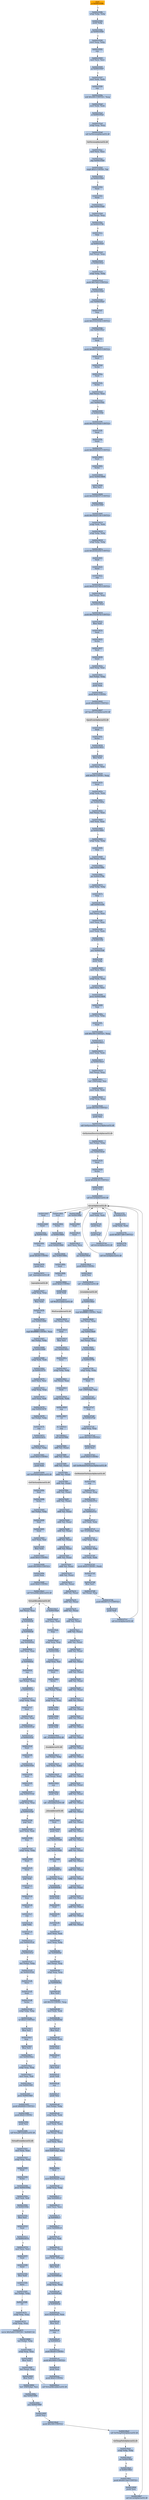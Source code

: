 digraph G {
node[shape=rectangle,style=filled,fillcolor=lightsteelblue,color=lightsteelblue]
bgcolor="transparent"
a0x00410589je_0x0041058b[label="start\nje 0x0041058b",fillcolor="orange",color="lightgrey"];
a0x0041058bxchgl_ebp_ebp[label="0x0041058b\nxchgl %ebp, %ebp"];
a0x0041058dpushl_ebp[label="0x0041058d\npushl %ebp"];
a0x0041058ejp_0x00410590[label="0x0041058e\njp 0x00410590"];
a0x00410590movl_esp_ebp[label="0x00410590\nmovl %esp, %ebp"];
a0x00410592nop_[label="0x00410592\nnop "];
a0x00410593movl_ecx_ecx[label="0x00410593\nmovl %ecx, %ecx"];
a0x00410595jp_0x00410597[label="0x00410595\njp 0x00410597"];
a0x00410597movl_edx_edx[label="0x00410597\nmovl %edx, %edx"];
a0x00410599nop_[label="0x00410599\nnop "];
a0x0041059asubl_0x200UINT32_esp[label="0x0041059a\nsubl $0x200<UINT32>, %esp"];
a0x004105a0movl_edx_edx[label="0x004105a0\nmovl %edx, %edx"];
a0x004105a2je_0x004105a4[label="0x004105a2\nje 0x004105a4"];
a0x004105a4xchgl_esp_esp[label="0x004105a4\nxchgl %esp, %esp"];
a0x004105a6call_GetVersion_kernel32_dll[label="0x004105a6\ncall GetVersion@kernel32.dll"];
GetVersion_kernel32_dll[label="GetVersion@kernel32.dll",fillcolor="lightgrey",color="lightgrey"];
a0x004105acmovl_ecx_ecx[label="0x004105ac\nmovl %ecx, %ecx"];
a0x004105aejmp_0x004105b0[label="0x004105ae\njmp 0x004105b0"];
a0x004105b0cmpb_0x5UINT8_al[label="0x004105b0\ncmpb $0x5<UINT8>, %al"];
a0x004105b2jp_0x004105b4[label="0x004105b2\njp 0x004105b4"];
a0x004105b4fwait_[label="0x004105b4\nfwait "];
a0x004105b5fninit_[label="0x004105b5\nfninit "];
a0x004105b7jmp_0x004105b9[label="0x004105b7\njmp 0x004105b9"];
a0x004105b9leal_esp__esp[label="0x004105b9\nleal (%esp), %esp"];
a0x004105bcjb_0x0041079b[label="0x004105bc\njb 0x0041079b"];
a0x004105c2fnop_[label="0x004105c2\nfnop "];
a0x004105c4jg_0x004105c6[label="0x004105c4\njg 0x004105c6"];
a0x004105c6leal_esp__esp[label="0x004105c6\nleal (%esp), %esp"];
a0x004105c9je_0x004105cb[label="0x004105c9\nje 0x004105cb"];
a0x004105cbxchgl_ebp_ebp[label="0x004105cb\nxchgl %ebp, %ebp"];
a0x004105cdpushl_0x7d42UINT32[label="0x004105cd\npushl $0x7d42<UINT32>"];
a0x004105d2jp_0x004105d4[label="0x004105d2\njp 0x004105d4"];
a0x004105d4jcxz_0x004105d7[label="0x004105d4\njcxz 0x004105d7"];
a0x004105d7fnop_[label="0x004105d7\nfnop "];
a0x004105d9pushl_0x33323534UINT32[label="0x004105d9\npushl $0x33323534<UINT32>"];
a0x004105dejcxz_0x004105e1[label="0x004105de\njcxz 0x004105e1"];
a0x004105e1fwait_[label="0x004105e1\nfwait "];
a0x004105e2pushl_0x46373835UINT32[label="0x004105e2\npushl $0x46373835<UINT32>"];
a0x004105e7fwait_[label="0x004105e7\nfwait "];
a0x004105e8fnclex_[label="0x004105e8\nfnclex "];
a0x004105eafwait_[label="0x004105ea\nfwait "];
a0x004105ebfnclex_[label="0x004105eb\nfnclex "];
a0x004105edleal_eax__eax[label="0x004105ed\nleal (%eax), %eax"];
a0x004105efjcxz_0x004105f2[label="0x004105ef\njcxz 0x004105f2"];
a0x004105f2je_0x004105f4[label="0x004105f2\nje 0x004105f4"];
a0x004105f4pushl_0x3432302dUINT32[label="0x004105f4\npushl $0x3432302d<UINT32>"];
a0x004105f9fwait_[label="0x004105f9\nfwait "];
a0x004105fafninit_[label="0x004105fa\nfninit "];
a0x004105fcpushl_0x44363543UINT32[label="0x004105fc\npushl $0x44363543<UINT32>"];
a0x00410601fwait_[label="0x00410601\nfwait "];
a0x00410602fnclex_[label="0x00410602\nfnclex "];
a0x00410604jecxz_0x00410606[label="0x00410604\njecxz 0x00410606"];
a0x00410606ffree_st1[label="0x00410606\nffree %st1"];
a0x00410608pushl_0x2d346537UINT32[label="0x00410608\npushl $0x2d346537<UINT32>"];
a0x0041060djg_0x0041060f[label="0x0041060d\njg 0x0041060f"];
a0x0041060fpushl_0x342d3134UINT32[label="0x0041060f\npushl $0x342d3134<UINT32>"];
a0x00410614xchgl_edx_edx[label="0x00410614\nxchgl %edx, %edx"];
a0x00410616xchgl_ebp_ebp[label="0x00410616\nxchgl %ebp, %ebp"];
a0x00410618xchgl_ebp_ebp[label="0x00410618\nxchgl %ebp, %ebp"];
a0x0041061apushl_0x44362d30UINT32[label="0x0041061a\npushl $0x44362d30<UINT32>"];
a0x0041061ffwait_[label="0x0041061f\nfwait "];
a0x00410620fninit_[label="0x00410620\nfninit "];
a0x00410622nop_[label="0x00410622\nnop "];
a0x00410623pushl_0x41323745UINT32[label="0x00410623\npushl $0x41323745<UINT32>"];
a0x00410628leal_esp__esp[label="0x00410628\nleal (%esp), %esp"];
a0x0041062bjp_0x0041062d[label="0x0041062b\njp 0x0041062d"];
a0x0041062dpushl_0x3543447bUINT32[label="0x0041062d\npushl $0x3543447b<UINT32>"];
a0x00410632ffree_st0[label="0x00410632\nffree %st0"];
a0x00410634fwait_[label="0x00410634\nfwait "];
a0x00410635fnclex_[label="0x00410635\nfnclex "];
a0x00410637fwait_[label="0x00410637\nfwait "];
a0x00410638fninit_[label="0x00410638\nfninit "];
a0x0041063amovl_esp_eax[label="0x0041063a\nmovl %esp, %eax"];
a0x0041063cleal_ebp__ebp[label="0x0041063c\nleal (%ebp), %ebp"];
a0x0041063fpushl_eax[label="0x0041063f\npushl %eax"];
a0x00410640pushl_0x0UINT8[label="0x00410640\npushl $0x0<UINT8>"];
a0x00410642pushl_0x20000UINT32[label="0x00410642\npushl $0x20000<UINT32>"];
a0x00410647call_OpenEventA_kernel32_dll[label="0x00410647\ncall OpenEventA@kernel32.dll"];
OpenEventA_kernel32_dll[label="OpenEventA@kernel32.dll",fillcolor="lightgrey",color="lightgrey"];
a0x0041064dfwait_[label="0x0041064d\nfwait "];
a0x0041064efnclex_[label="0x0041064e\nfnclex "];
a0x00410650jg_0x00410652[label="0x00410650\njg 0x00410652"];
a0x00410652ffree_st0[label="0x00410652\nffree %st0"];
a0x00410654movl_eax_eax[label="0x00410654\nmovl %eax, %eax"];
a0x00410656addl_0x28UINT8_esp[label="0x00410656\naddl $0x28<UINT8>, %esp"];
a0x00410659fwait_[label="0x00410659\nfwait "];
a0x0041065axchgl_edx_edx[label="0x0041065a\nxchgl %edx, %edx"];
a0x0041065cjne_0x0041065e[label="0x0041065c\njne 0x0041065e"];
a0x0041065eleal_eax__eax[label="0x0041065e\nleal (%eax), %eax"];
a0x00410660testl_eax_eax[label="0x00410660\ntestl %eax, %eax"];
a0x00410662jp_0x00410664[label="0x00410662\njp 0x00410664"];
a0x00410664xchgl_ebp_ebp[label="0x00410664\nxchgl %ebp, %ebp"];
a0x00410666fnop_[label="0x00410666\nfnop "];
a0x00410668leal_eax__eax[label="0x00410668\nleal (%eax), %eax"];
a0x0041066ajmp_0x0041066c[label="0x0041066a\njmp 0x0041066c"];
a0x0041066cjne_0x0041079b[label="0x0041066c\njne 0x0041079b"];
a0x00410672xchgl_ebp_ebp[label="0x00410672\nxchgl %ebp, %ebp"];
a0x00410674fnop_[label="0x00410674\nfnop "];
a0x00410676call_0x004103f4[label="0x00410676\ncall 0x004103f4"];
a0x004103f4leal_eax__eax[label="0x004103f4\nleal (%eax), %eax"];
a0x004103f6movl_eax_eax[label="0x004103f6\nmovl %eax, %eax"];
a0x004103f8movl_edx_edx[label="0x004103f8\nmovl %edx, %edx"];
a0x004103faje_0x004103fc[label="0x004103fa\nje 0x004103fc"];
a0x004103fcjcxz_0x004103ff[label="0x004103fc\njcxz 0x004103ff"];
a0x004103ffpushl_ebp[label="0x004103ff\npushl %ebp"];
a0x00410400movl_ecx_ecx[label="0x00410400\nmovl %ecx, %ecx"];
a0x00410402xchgl_edx_edx[label="0x00410402\nxchgl %edx, %edx"];
a0x00410404movl_ecx_ecx[label="0x00410404\nmovl %ecx, %ecx"];
a0x00410406jecxz_0x00410408[label="0x00410406\njecxz 0x00410408"];
a0x00410408fnop_[label="0x00410408\nfnop "];
a0x0041040amovl_esp_ebp[label="0x0041040a\nmovl %esp, %ebp"];
a0x0041040cfwait_[label="0x0041040c\nfwait "];
a0x0041040dsubl_0x100UINT32_esp[label="0x0041040d\nsubl $0x100<UINT32>, %esp"];
a0x00410413jg_0x00410415[label="0x00410413\njg 0x00410415"];
a0x00410415movl_edx_edx[label="0x00410415\nmovl %edx, %edx"];
a0x00410417jg_0x00410419[label="0x00410417\njg 0x00410419"];
a0x00410419leal_esp__esp[label="0x00410419\nleal (%esp), %esp"];
a0x0041041cleal__256ebp__esi[label="0x0041041c\nleal -256(%ebp), %esi"];
a0x00410422movl_edx_edx[label="0x00410422\nmovl %edx, %edx"];
a0x00410424xchgl_esp_esp[label="0x00410424\nxchgl %esp, %esp"];
a0x00410426pushl_0x100UINT32[label="0x00410426\npushl $0x100<UINT32>"];
a0x0041042bpushl_esi[label="0x0041042b\npushl %esi"];
a0x0041042ccall_GetSystemDirectoryA_kernel32_dll[label="0x0041042c\ncall GetSystemDirectoryA@kernel32.dll"];
GetSystemDirectoryA_kernel32_dll[label="GetSystemDirectoryA@kernel32.dll",fillcolor="lightgrey",color="lightgrey"];
a0x00410432leal_ebp__ebp[label="0x00410432\nleal (%ebp), %ebp"];
a0x00410435jcxz_0x00410438[label="0x00410435\njcxz 0x00410438"];
a0x00410438fwait_[label="0x00410438\nfwait "];
a0x00410439fnclex_[label="0x00410439\nfnclex "];
a0x0041043bpushl_0x40fc30UINT32[label="0x0041043b\npushl $0x40fc30<UINT32>"];
a0x00410440pushl_esi[label="0x00410440\npushl %esi"];
a0x00410441call_lstrcatA_kernel32_dll[label="0x00410441\ncall lstrcatA@kernel32.dll"];
lstrcatA_kernel32_dll[label="lstrcatA@kernel32.dll",fillcolor="lightgrey",color="lightgrey"];
a0x00410447fwait_[label="0x00410447\nfwait "];
a0x00410448fninit_[label="0x00410448\nfninit "];
a0x0041044ajp_0x0041044c[label="0x0041044a\njp 0x0041044c"];
a0x0041044cfnop_[label="0x0041044c\nfnop "];
a0x0041044epushl_0x40UINT8[label="0x0041044e\npushl $0x40<UINT8>"];
a0x00410450pushl_esi[label="0x00410450\npushl %esi"];
a0x00410451call__lopen_kernel32_dll[label="0x00410451\ncall _lopen@kernel32.dll"];
a_lopen_kernel32_dll[label="_lopen@kernel32.dll",fillcolor="lightgrey",color="lightgrey"];
a0x00410457xchgl_esp_esp[label="0x00410457\nxchgl %esp, %esp"];
a0x00410459ffree_st0[label="0x00410459\nffree %st0"];
a0x0041045bfnop_[label="0x0041045b\nfnop "];
a0x0041045djcxz_0x00410460[label="0x0041045d\njcxz 0x00410460"];
a0x00410460cmpl_0xffffffffUINT8_eax[label="0x00410460\ncmpl $0xffffffff<UINT8>, %eax"];
a0x00410463leal_ebp__ebp[label="0x00410463\nleal (%ebp), %ebp"];
a0x00410466jp_0x00410468[label="0x00410466\njp 0x00410468"];
a0x00410468xchgl_edx_edx[label="0x00410468\nxchgl %edx, %edx"];
a0x0041046aje_0x0041057d[label="0x0041046a\nje 0x0041057d"];
a0x00410470movl_ecx_ecx[label="0x00410470\nmovl %ecx, %ecx"];
a0x00410472xchgl_esp_esp[label="0x00410472\nxchgl %esp, %esp"];
a0x00410474movl_eax_edi[label="0x00410474\nmovl %eax, %edi"];
a0x00410476jmp_0x00410478[label="0x00410476\njmp 0x00410478"];
a0x00410478leal_ebp__ebp[label="0x00410478\nleal (%ebp), %ebp"];
a0x0041047bnop_[label="0x0041047b\nnop "];
a0x0041047cje_0x0041047e[label="0x0041047c\nje 0x0041047e"];
a0x0041047eleal_ebp__ebp[label="0x0041047e\nleal (%ebp), %ebp"];
a0x00410481pushl_0x0UINT8[label="0x00410481\npushl $0x0<UINT8>"];
a0x00410483pushl_edi[label="0x00410483\npushl %edi"];
a0x00410484call_GetFileSize_kernel32_dll[label="0x00410484\ncall GetFileSize@kernel32.dll"];
GetFileSize_kernel32_dll[label="GetFileSize@kernel32.dll",fillcolor="lightgrey",color="lightgrey"];
a0x0041048afwait_[label="0x0041048a\nfwait "];
a0x0041048bfnclex_[label="0x0041048b\nfnclex "];
a0x0041048dleal_ebp__ebp[label="0x0041048d\nleal (%ebp), %ebp"];
a0x00410490fwait_[label="0x00410490\nfwait "];
a0x00410491fninit_[label="0x00410491\nfninit "];
a0x00410493movl_eax_esi[label="0x00410493\nmovl %eax, %esi"];
a0x00410495ffree_st0[label="0x00410495\nffree %st0"];
a0x00410497pushl_0x4UINT8[label="0x00410497\npushl $0x4<UINT8>"];
a0x00410499pushl_0x3000UINT32[label="0x00410499\npushl $0x3000<UINT32>"];
a0x0041049epushl_eax[label="0x0041049e\npushl %eax"];
a0x0041049fpushl_0x0UINT8[label="0x0041049f\npushl $0x0<UINT8>"];
a0x004104a1call_VirtualAlloc_kernel32_dll[label="0x004104a1\ncall VirtualAlloc@kernel32.dll"];
VirtualAlloc_kernel32_dll[label="VirtualAlloc@kernel32.dll",fillcolor="lightgrey",color="lightgrey"];
a0x004104a7je_0x004104a9[label="0x004104a7\nje 0x004104a9"];
a0x004104a9movl_eax_eax[label="0x004104a9\nmovl %eax, %eax"];
a0x004104abfnop_[label="0x004104ab\nfnop "];
a0x004104adxchgl_esp_esp[label="0x004104ad\nxchgl %esp, %esp"];
a0x004104afjp_0x004104b1[label="0x004104af\njp 0x004104b1"];
a0x004104b1xchgl_eax_esi[label="0x004104b1\nxchgl %eax, %esi"];
a0x004104b2fwait_[label="0x004104b2\nfwait "];
a0x004104b3fnclex_[label="0x004104b3\nfnclex "];
a0x004104b5leal_ebp__ebp[label="0x004104b5\nleal (%ebp), %ebp"];
a0x004104b8xchgl_esp_esp[label="0x004104b8\nxchgl %esp, %esp"];
a0x004104bapushl_eax[label="0x004104ba\npushl %eax"];
a0x004104bbpushl_esi[label="0x004104bb\npushl %esi"];
a0x004104bcpushl_edi[label="0x004104bc\npushl %edi"];
a0x004104bdcall__lread_kernel32_dll[label="0x004104bd\ncall _lread@kernel32.dll"];
a_lread_kernel32_dll[label="_lread@kernel32.dll",fillcolor="lightgrey",color="lightgrey"];
a0x004104c3leal_ebp__ebp[label="0x004104c3\nleal (%ebp), %ebp"];
a0x004104c6movl_edx_edx[label="0x004104c6\nmovl %edx, %edx"];
a0x004104c8leal_esp__esp[label="0x004104c8\nleal (%esp), %esp"];
a0x004104cbnop_[label="0x004104cb\nnop "];
a0x004104ccpushl_edi[label="0x004104cc\npushl %edi"];
a0x004104cdcall__lclose_kernel32_dll[label="0x004104cd\ncall _lclose@kernel32.dll"];
a_lclose_kernel32_dll[label="_lclose@kernel32.dll",fillcolor="lightgrey",color="lightgrey"];
a0x004104d3fwait_[label="0x004104d3\nfwait "];
a0x004104d4pushl_esi[label="0x004104d4\npushl %esi"];
a0x004104d5jcxz_0x004104d8[label="0x004104d5\njcxz 0x004104d8"];
a0x004104d8jcxz_0x004104db[label="0x004104d8\njcxz 0x004104db"];
a0x004104dbnop_[label="0x004104db\nnop "];
a0x004104dccall_0x0040fc7e[label="0x004104dc\ncall 0x0040fc7e"];
a0x0040fc7exchgl_ebp_ebp[label="0x0040fc7e\nxchgl %ebp, %ebp"];
a0x0040fc80je_0x0040fc82[label="0x0040fc80\nje 0x0040fc82"];
a0x0040fc82pushl_ebp[label="0x0040fc82\npushl %ebp"];
a0x0040fc83fwait_[label="0x0040fc83\nfwait "];
a0x0040fc84fninit_[label="0x0040fc84\nfninit "];
a0x0040fc86nop_[label="0x0040fc86\nnop "];
a0x0040fc87movl_eax_eax[label="0x0040fc87\nmovl %eax, %eax"];
a0x0040fc89movl_esp_ebp[label="0x0040fc89\nmovl %esp, %ebp"];
a0x0040fc8bjne_0x0040fc8d[label="0x0040fc8b\njne 0x0040fc8d"];
a0x0040fc8dleal_esp__esp[label="0x0040fc8d\nleal (%esp), %esp"];
a0x0040fc90xchgl_esp_esp[label="0x0040fc90\nxchgl %esp, %esp"];
a0x0040fc92jp_0x0040fc94[label="0x0040fc92\njp 0x0040fc94"];
a0x0040fc94ffree_st0[label="0x0040fc94\nffree %st0"];
a0x0040fc96subl_0x14UINT8_esp[label="0x0040fc96\nsubl $0x14<UINT8>, %esp"];
a0x0040fc99movl_edx_edx[label="0x0040fc99\nmovl %edx, %edx"];
a0x0040fc9bjecxz_0x0040fc9d[label="0x0040fc9b\njecxz 0x0040fc9d"];
a0x0040fc9dffree_st1[label="0x0040fc9d\nffree %st1"];
a0x0040fc9fmovl_edx_edx[label="0x0040fc9f\nmovl %edx, %edx"];
a0x0040fca1pushl_ebx[label="0x0040fca1\npushl %ebx"];
a0x0040fca2fwait_[label="0x0040fca2\nfwait "];
a0x0040fca3ffree_st0[label="0x0040fca3\nffree %st0"];
a0x0040fca5pushl_edi[label="0x0040fca5\npushl %edi"];
a0x0040fca6nop_[label="0x0040fca6\nnop "];
a0x0040fca7pushl_esi[label="0x0040fca7\npushl %esi"];
a0x0040fca8leal_ebp__ebp[label="0x0040fca8\nleal (%ebp), %ebp"];
a0x0040fcabxchgl_edx_edx[label="0x0040fcab\nxchgl %edx, %edx"];
a0x0040fcadmovl_edx_edx[label="0x0040fcad\nmovl %edx, %edx"];
a0x0040fcafleal_esp__esp[label="0x0040fcaf\nleal (%esp), %esp"];
a0x0040fcb2movl_eax_eax[label="0x0040fcb2\nmovl %eax, %eax"];
a0x0040fcb4movl_0x8ebp__esi[label="0x0040fcb4\nmovl 0x8(%ebp), %esi"];
a0x0040fcb7jcxz_0x0040fcba[label="0x0040fcb7\njcxz 0x0040fcba"];
a0x0040fcbafnop_[label="0x0040fcba\nfnop "];
a0x0040fcbcmovl_0x3cesi__edi[label="0x0040fcbc\nmovl 0x3c(%esi), %edi"];
a0x0040fcbfxchgl_esp_esp[label="0x0040fcbf\nxchgl %esp, %esp"];
a0x0040fcc1jmp_0x0040fcc3[label="0x0040fcc1\njmp 0x0040fcc3"];
a0x0040fcc3movl_ecx_ecx[label="0x0040fcc3\nmovl %ecx, %ecx"];
a0x0040fcc5jg_0x0040fcc7[label="0x0040fcc5\njg 0x0040fcc7"];
a0x0040fcc7jecxz_0x0040fcc9[label="0x0040fcc7\njecxz 0x0040fcc9"];
a0x0040fcc9addl_esi_edi[label="0x0040fcc9\naddl %esi, %edi"];
a0x0040fccbmovl_eax_eax[label="0x0040fccb\nmovl %eax, %eax"];
a0x0040fccdmovl_edi__4ebp_[label="0x0040fccd\nmovl %edi, -4(%ebp)"];
a0x0040fcd0ffree_st1[label="0x0040fcd0\nffree %st1"];
a0x0040fcd2jmp_0x0040fcd4[label="0x0040fcd2\njmp 0x0040fcd4"];
a0x0040fcd4xchgl_esp_esp[label="0x0040fcd4\nxchgl %esp, %esp"];
a0x0040fcd6jne_0x0040fcd8[label="0x0040fcd6\njne 0x0040fcd8"];
a0x0040fcd8je_0x0040fcda[label="0x0040fcd8\nje 0x0040fcda"];
a0x0040fcdamovl_0x50edi__eax[label="0x0040fcda\nmovl 0x50(%edi), %eax"];
a0x0040fcddffree_st1[label="0x0040fcdd\nffree %st1"];
a0x0040fcdfnop_[label="0x0040fcdf\nnop "];
a0x0040fce0jg_0x0040fce2[label="0x0040fce0\njg 0x0040fce2"];
a0x0040fce2pushl_0x40UINT8[label="0x0040fce2\npushl $0x40<UINT8>"];
a0x0040fce4pushl_0x3000UINT32[label="0x0040fce4\npushl $0x3000<UINT32>"];
a0x0040fce9pushl_eax[label="0x0040fce9\npushl %eax"];
a0x0040fceapushl_0x0UINT8[label="0x0040fcea\npushl $0x0<UINT8>"];
a0x0040fceccall_VirtualAlloc_kernel32_dll[label="0x0040fcec\ncall VirtualAlloc@kernel32.dll"];
a0x0040fcf2leal_eax__eax[label="0x0040fcf2\nleal (%eax), %eax"];
a0x0040fcf4jg_0x0040fcf6[label="0x0040fcf4\njg 0x0040fcf6"];
a0x0040fcf6jg_0x0040fcf8[label="0x0040fcf6\njg 0x0040fcf8"];
a0x0040fcf8jmp_0x0040fcfa[label="0x0040fcf8\njmp 0x0040fcfa"];
a0x0040fcfatestl_eax_eax[label="0x0040fcfa\ntestl %eax, %eax"];
a0x0040fcfcje_0x0040fcfe[label="0x0040fcfc\nje 0x0040fcfe"];
a0x0040fcfenop_[label="0x0040fcfe\nnop "];
a0x0040fcffleal_ebp__ebp[label="0x0040fcff\nleal (%ebp), %ebp"];
a0x0040fd02je_0x004101e5[label="0x0040fd02\nje 0x004101e5"];
a0x004101e5xchgl_ebp_ebp[label="0x004101e5\nxchgl %ebp, %ebp"];
a0x004101e7fwait_[label="0x004101e7\nfwait "];
a0x004101e8xorl_eax_eax[label="0x004101e8\nxorl %eax, %eax"];
a0x004101eajcxz_0x004101ed[label="0x004101ea\njcxz 0x004101ed"];
a0x004101edje_0x004101ef[label="0x004101ed\nje 0x004101ef"];
a0x004101effwait_[label="0x004101ef\nfwait "];
a0x004101f0fninit_[label="0x004101f0\nfninit "];
a0x004101f2jne_0x004101f4[label="0x004101f2\njne 0x004101f4"];
a0x004101f4fwait_[label="0x004101f4\nfwait "];
a0x004101f5fninit_[label="0x004101f5\nfninit "];
a0x004101f7jmp_0x004101b4[label="0x004101f7\njmp 0x004101b4"];
a0x004101b4xchgl_esp_esp[label="0x004101b4\nxchgl %esp, %esp"];
a0x004101b6jg_0x004101b8[label="0x004101b6\njg 0x004101b8"];
a0x004101b8popl_esi[label="0x004101b8\npopl %esi"];
a0x004101b9movl_edx_edx[label="0x004101b9\nmovl %edx, %edx"];
a0x004101bbfnop_[label="0x004101bb\nfnop "];
a0x004101bdxchgl_ebp_ebp[label="0x004101bd\nxchgl %ebp, %ebp"];
a0x004101bffwait_[label="0x004101bf\nfwait "];
a0x004101c0fninit_[label="0x004101c0\nfninit "];
a0x004101c2popl_edi[label="0x004101c2\npopl %edi"];
a0x004101c3fwait_[label="0x004101c3\nfwait "];
a0x004101c4fnop_[label="0x004101c4\nfnop "];
a0x004101c6fwait_[label="0x004101c6\nfwait "];
a0x004101c7nop_[label="0x004101c7\nnop "];
a0x004101c8popl_ebx[label="0x004101c8\npopl %ebx"];
a0x004101c9fwait_[label="0x004101c9\nfwait "];
a0x004101cajcxz_0x004101cd[label="0x004101ca\njcxz 0x004101cd"];
a0x004101cdjg_0x004101cf[label="0x004101cd\njg 0x004101cf"];
a0x004101cfleal_ebp__ebp[label="0x004101cf\nleal (%ebp), %ebp"];
a0x004101d2jne_0x004101d4[label="0x004101d2\njne 0x004101d4"];
a0x004101d4leave_[label="0x004101d4\nleave "];
a0x004101d5fwait_[label="0x004101d5\nfwait "];
a0x004101d6fnclex_[label="0x004101d6\nfnclex "];
a0x004101d8xchgl_ebp_ebp[label="0x004101d8\nxchgl %ebp, %ebp"];
a0x004101daret_0x4UINT16[label="0x004101da\nret $0x4<UINT16>"];
a0x004104e1ffree_st1[label="0x004104e1\nffree %st1"];
a0x004104e3fnop_[label="0x004104e3\nfnop "];
a0x004104e5ffree_st1[label="0x004104e5\nffree %st1"];
a0x004104e7jcxz_0x004104ea[label="0x004104e7\njcxz 0x004104ea"];
a0x004104eaxchgl_esp_esp[label="0x004104ea\nxchgl %esp, %esp"];
a0x004104ecmovl_eax_edi[label="0x004104ec\nmovl %eax, %edi"];
a0x004104eejcxz_0x004104f1[label="0x004104ee\njcxz 0x004104f1"];
a0x004104f1jecxz_0x004104f3[label="0x004104f1\njecxz 0x004104f3"];
a0x004104f3pushl_0x8000UINT32[label="0x004104f3\npushl $0x8000<UINT32>"];
a0x004104f8pushl_0x0UINT8[label="0x004104f8\npushl $0x0<UINT8>"];
a0x004104fapushl_esi[label="0x004104fa\npushl %esi"];
a0x004104fbcall_VirtualFree_kernel32_dll[label="0x004104fb\ncall VirtualFree@kernel32.dll"];
VirtualFree_kernel32_dll[label="VirtualFree@kernel32.dll",fillcolor="lightgrey",color="lightgrey"];
a0x00410501movl_eax_eax[label="0x00410501\nmovl %eax, %eax"];
a0x00410503xchgl_esp_esp[label="0x00410503\nxchgl %esp, %esp"];
a0x00410505fwait_[label="0x00410505\nfwait "];
a0x00410506fnclex_[label="0x00410506\nfnclex "];
a0x00410508jecxz_0x0041050a[label="0x00410508\njecxz 0x0041050a"];
a0x0041050atestl_edi_edi[label="0x0041050a\ntestl %edi, %edi"];
a0x0041050cje_0x0041050e[label="0x0041050c\nje 0x0041050e"];
a0x0041050effree_st1[label="0x0041050e\nffree %st1"];
a0x00410510fwait_[label="0x00410510\nfwait "];
a0x00410511je_0x0041057d[label="0x00410511\nje 0x0041057d"];
a0x0041057dmovl_ecx_ecx[label="0x0041057d\nmovl %ecx, %ecx"];
a0x0041057ffwait_[label="0x0041057f\nfwait "];
a0x00410580fninit_[label="0x00410580\nfninit "];
a0x00410582ffree_st0[label="0x00410582\nffree %st0"];
a0x00410584leave_[label="0x00410584\nleave "];
a0x00410585leal_ebp__ebp[label="0x00410585\nleal (%ebp), %ebp"];
a0x00410588ret[label="0x00410588\nret"];
a0x0041067bxchgl_esp_esp[label="0x0041067b\nxchgl %esp, %esp"];
a0x0041067dxchgl_esp_esp[label="0x0041067d\nxchgl %esp, %esp"];
a0x0041067fmovw_0x5a4dUINT16_0x004011dc[label="0x0041067f\nmovw $0x5a4d<UINT16>, 0x004011dc"];
a0x00410688leal_ebp__ebp[label="0x00410688\nleal (%ebp), %ebp"];
a0x0041068bxchgl_esp_esp[label="0x0041068b\nxchgl %esp, %esp"];
a0x0041068dffree_st0[label="0x0041068d\nffree %st0"];
a0x0041068fleal_esp__esp[label="0x0041068f\nleal (%esp), %esp"];
a0x00410692ffree_st0[label="0x00410692\nffree %st0"];
a0x00410694leal__256ebp__esi[label="0x00410694\nleal -256(%ebp), %esi"];
a0x0041069ajmp_0x0041069c[label="0x0041069a\njmp 0x0041069c"];
a0x0041069cjcxz_0x0041069f[label="0x0041069c\njcxz 0x0041069f"];
a0x0041069fpushl_esi[label="0x0041069f\npushl %esi"];
a0x004106a0pushl_0x100UINT32[label="0x004106a0\npushl $0x100<UINT32>"];
a0x004106a5call_GetTempPathA_kernel32_dll[label="0x004106a5\ncall GetTempPathA@kernel32.dll"];
GetTempPathA_kernel32_dll[label="GetTempPathA@kernel32.dll",fillcolor="lightgrey",color="lightgrey"];
a0x004106abxchgl_ebp_ebp[label="0x004106ab\nxchgl %ebp, %ebp"];
a0x004106adjne_0x004106af[label="0x004106ad\njne 0x004106af"];
a0x004106afje_0x004106b1[label="0x004106af\nje 0x004106b1"];
a0x004106b1pushl_0x4011bdUINT32[label="0x004106b1\npushl $0x4011bd<UINT32>"];
a0x004106b6pushl_esi[label="0x004106b6\npushl %esi"];
a0x004106b7call_lstrcatA_kernel32_dll[label="0x004106b7\ncall lstrcatA@kernel32.dll"];
a0x004106bdjne_0x004106bf[label="0x004106bd\njne 0x004106bf"];
a0x004106bffwait_[label="0x004106bf\nfwait "];
a0x004106c0fninit_[label="0x004106c0\nfninit "];
a0x004106c2movl_ecx_ecx[label="0x004106c2\nmovl %ecx, %ecx"];
a0x004106c4jne_0x004106c6[label="0x004106c4\njne 0x004106c6"];
a0x004106c6pushl_0x0UINT8[label="0x004106c6\npushl $0x0<UINT8>"];
a0x004106c8pushl_esi[label="0x004106c8\npushl %esi"];
a0x004106c9call__lcreat_kernel32_dll[label="0x004106c9\ncall _lcreat@kernel32.dll"];
a_lcreat_kernel32_dll[label="_lcreat@kernel32.dll",fillcolor="lightgrey",color="lightgrey"];
a0x004106cfjp_0x004106d1[label="0x004106cf\njp 0x004106d1"];
a0x004106d1cmpl_0xffffffffUINT8_eax[label="0x004106d1\ncmpl $0xffffffff<UINT8>, %eax"];
a0x004106d4leal_esp__esp[label="0x004106d4\nleal (%esp), %esp"];
a0x004106d7jmp_0x004106d9[label="0x004106d7\njmp 0x004106d9"];
a0x004106d9leal_esp__esp[label="0x004106d9\nleal (%esp), %esp"];
a0x004106dcje_0x004106de[label="0x004106dc\nje 0x004106de"];
a0x004106deje_0x0041079b[label="0x004106de\nje 0x0041079b"];
a0x0041079bxchgl_ebp_ebp[label="0x0041079b\nxchgl %ebp, %ebp"];
a0x0041079dfwait_[label="0x0041079d\nfwait "];
a0x0041079eleal__256ebp__esi[label="0x0041079e\nleal -256(%ebp), %esi"];
a0x004107a4jcxz_0x004107a7[label="0x004107a4\njcxz 0x004107a7"];
a0x004107a7fnop_[label="0x004107a7\nfnop "];
a0x004107a9jg_0x004107ab[label="0x004107a9\njg 0x004107ab"];
a0x004107abxchgl_esp_esp[label="0x004107ab\nxchgl %esp, %esp"];
a0x004107adpushl_0x100UINT32[label="0x004107ad\npushl $0x100<UINT32>"];
a0x004107b2pushl_esi[label="0x004107b2\npushl %esi"];
a0x004107b3pushl_0x0UINT8[label="0x004107b3\npushl $0x0<UINT8>"];
a0x004107b5call_GetModuleFileNameA_kernel32_dll[label="0x004107b5\ncall GetModuleFileNameA@kernel32.dll"];
GetModuleFileNameA_kernel32_dll[label="GetModuleFileNameA@kernel32.dll",fillcolor="lightgrey",color="lightgrey"];
a0x004107bbnop_[label="0x004107bb\nnop "];
a0x004107bcleal_esp__esp[label="0x004107bc\nleal (%esp), %esp"];
a0x004107bfjecxz_0x004107c1[label="0x004107bf\njecxz 0x004107c1"];
a0x004107c1jne_0x004107c3[label="0x004107c1\njne 0x004107c3"];
a0x004107c3movl_edx_edx[label="0x004107c3\nmovl %edx, %edx"];
a0x004107c5leal__512ebp__edi[label="0x004107c5\nleal -512(%ebp), %edi"];
a0x004107cbxchgl_esp_esp[label="0x004107cb\nxchgl %esp, %esp"];
a0x004107cdleal_ebp__ebp[label="0x004107cd\nleal (%ebp), %ebp"];
a0x004107d0movl_edx_edx[label="0x004107d0\nmovl %edx, %edx"];
a0x004107d2movb_0x0UINT8_edi_[label="0x004107d2\nmovb $0x0<UINT8>, (%edi)"];
a0x004107d5nop_[label="0x004107d5\nnop "];
a0x004107d6ffree_st1[label="0x004107d6\nffree %st1"];
a0x004107d8leal_esp__esp[label="0x004107d8\nleal (%esp), %esp"];
a0x004107dbpushl_0x4011c7UINT32[label="0x004107db\npushl $0x4011c7<UINT32>"];
a0x004107e0pushl_edi[label="0x004107e0\npushl %edi"];
a0x004107e1call_lstrcatA_kernel32_dll[label="0x004107e1\ncall lstrcatA@kernel32.dll"];
a0x004107e7movl_edx_edx[label="0x004107e7\nmovl %edx, %edx"];
a0x004107e9pushl_esi[label="0x004107e9\npushl %esi"];
a0x004107eapushl_edi[label="0x004107ea\npushl %edi"];
a0x004107ebcall_lstrcatA_kernel32_dll[label="0x004107eb\ncall lstrcatA@kernel32.dll"];
a0x004107f1jp_0x004107f3[label="0x004107f1\njp 0x004107f3"];
a0x004107f3xchgl_edx_edx[label="0x004107f3\nxchgl %edx, %edx"];
a0x004107f5pushl_0x4011d9UINT32[label="0x004107f5\npushl $0x4011d9<UINT32>"];
a0x004107fapushl_esi[label="0x004107fa\npushl %esi"];
a0x004107fbcall_lstrcatA_kernel32_dll[label="0x004107fb\ncall lstrcatA@kernel32.dll"];
a0x00410801fwait_[label="0x00410801\nfwait "];
a0x00410802fnclex_[label="0x00410802\nfnclex "];
a0x00410804je_0x00410806[label="0x00410804\nje 0x00410806"];
a0x00410806jecxz_0x00410808[label="0x00410806\njecxz 0x00410808"];
a0x00410808jmp_0x0041080a[label="0x00410808\njmp 0x0041080a"];
a0x0041080afwait_[label="0x0041080a\nfwait "];
a0x0041080bfninit_[label="0x0041080b\nfninit "];
a0x0041080dpushl_0x0UINT8[label="0x0041080d\npushl $0x0<UINT8>"];
a0x0041080fpushl_edi[label="0x0041080f\npushl %edi"];
a0x00410810call_WinExec_kernel32_dll[label="0x00410810\ncall WinExec@kernel32.dll"];
WinExec_kernel32_dll[label="WinExec@kernel32.dll",fillcolor="lightgrey",color="lightgrey"];
a0x00410816leal_eax__eax[label="0x00410816\nleal (%eax), %eax"];
a0x00410818fwait_[label="0x00410818\nfwait "];
a0x00410819ffree_st1[label="0x00410819\nffree %st1"];
a0x0041081bjcxz_0x0041081e[label="0x0041081b\njcxz 0x0041081e"];
a0x0041081eleave_[label="0x0041081e\nleave "];
a0x0041081fxchgl_ebp_ebp[label="0x0041081f\nxchgl %ebp, %ebp"];
a0x00410821leal_eax__eax[label="0x00410821\nleal (%eax), %eax"];
a0x00410823fwait_[label="0x00410823\nfwait "];
a0x00410824xchgl_edx_edx[label="0x00410824\nxchgl %edx, %edx"];
a0x00410826nop_[label="0x00410826\nnop "];
a0x00410827ret[label="0x00410827\nret"];
a0x7c8000c0nop_[label="0x7c8000c0\nnop "];
a0x7c8000c1call_0x63d7f9f4[label="0x7c8000c1\ncall 0x63d7f9f4"];
a0x63d7f9f4addb_al_eax_[label="0x63d7f9f4\naddb %al, (%eax)"];
a0x63d7f9f6addb_al_eax_[label="0x63d7f9f6\naddb %al, (%eax)"];
a0x63d7f9f8addb_al_eax_[label="0x63d7f9f8\naddb %al, (%eax)"];
a0x63d7f9faaddb_al_eax_[label="0x63d7f9fa\naddb %al, (%eax)"];
a0x63d7f9fcaddb_al_eax_[label="0x63d7f9fc\naddb %al, (%eax)"];
a0x63d7f9feaddb_al_eax_[label="0x63d7f9fe\naddb %al, (%eax)"];
a0x63d7fa00addb_al_eax_[label="0x63d7fa00\naddb %al, (%eax)"];
a0x63d7fa02addb_al_eax_[label="0x63d7fa02\naddb %al, (%eax)"];
a0x63d7fa04addb_al_eax_[label="0x63d7fa04\naddb %al, (%eax)"];
a0x63d7fa06addb_al_eax_[label="0x63d7fa06\naddb %al, (%eax)"];
a0x63d7fa08addb_al_eax_[label="0x63d7fa08\naddb %al, (%eax)"];
a0x63d7fa0aaddb_al_eax_[label="0x63d7fa0a\naddb %al, (%eax)"];
a0x63d7fa0caddb_al_eax_[label="0x63d7fa0c\naddb %al, (%eax)"];
a0x63d7fa0eaddb_al_eax_[label="0x63d7fa0e\naddb %al, (%eax)"];
a0x63d7fa10addb_al_eax_[label="0x63d7fa10\naddb %al, (%eax)"];
a0x63d7fa12addb_al_eax_[label="0x63d7fa12\naddb %al, (%eax)"];
a0x63d7fa14addb_al_eax_[label="0x63d7fa14\naddb %al, (%eax)"];
a0x63d7fa16addb_al_eax_[label="0x63d7fa16\naddb %al, (%eax)"];
a0x63d7fa18addb_al_eax_[label="0x63d7fa18\naddb %al, (%eax)"];
a0x63d7fa1aaddb_al_eax_[label="0x63d7fa1a\naddb %al, (%eax)"];
a0x63d7fa1caddb_al_eax_[label="0x63d7fa1c\naddb %al, (%eax)"];
a0x63d7fa1eaddb_al_eax_[label="0x63d7fa1e\naddb %al, (%eax)"];
a0x63d7fa20addb_al_eax_[label="0x63d7fa20\naddb %al, (%eax)"];
a0x63d7fa22addb_al_eax_[label="0x63d7fa22\naddb %al, (%eax)"];
a0x63d7fa24addb_al_eax_[label="0x63d7fa24\naddb %al, (%eax)"];
a0x63d7fa26addb_al_eax_[label="0x63d7fa26\naddb %al, (%eax)"];
a0x63d7fa28addb_al_eax_[label="0x63d7fa28\naddb %al, (%eax)"];
a0x63d7fa2aaddb_al_eax_[label="0x63d7fa2a\naddb %al, (%eax)"];
a0x63d7fa2caddb_al_eax_[label="0x63d7fa2c\naddb %al, (%eax)"];
a0x63d7fa2eaddb_al_eax_[label="0x63d7fa2e\naddb %al, (%eax)"];
a0x63d7fa30addb_al_eax_[label="0x63d7fa30\naddb %al, (%eax)"];
a0x63d7fa32addb_al_eax_[label="0x63d7fa32\naddb %al, (%eax)"];
a0x63d7fa34addb_al_eax_[label="0x63d7fa34\naddb %al, (%eax)"];
a0x63d7fa36addb_al_eax_[label="0x63d7fa36\naddb %al, (%eax)"];
a0x63d7fa38addb_al_eax_[label="0x63d7fa38\naddb %al, (%eax)"];
a0x63d7fa3aaddb_al_eax_[label="0x63d7fa3a\naddb %al, (%eax)"];
a0x63d7fa3caddb_al_eax_[label="0x63d7fa3c\naddb %al, (%eax)"];
a0x63d7fa3eaddb_al_eax_[label="0x63d7fa3e\naddb %al, (%eax)"];
a0x63d7fa40addb_al_eax_[label="0x63d7fa40\naddb %al, (%eax)"];
a0x63d7fa42addb_al_eax_[label="0x63d7fa42\naddb %al, (%eax)"];
a0x63d7fa44addb_al_eax_[label="0x63d7fa44\naddb %al, (%eax)"];
a0x63d7fa46addb_al_eax_[label="0x63d7fa46\naddb %al, (%eax)"];
a0x63d7fa48addb_al_eax_[label="0x63d7fa48\naddb %al, (%eax)"];
a0x63d7fa4aaddb_al_eax_[label="0x63d7fa4a\naddb %al, (%eax)"];
a0x63d7fa4caddb_al_eax_[label="0x63d7fa4c\naddb %al, (%eax)"];
a0x63d7fa4eaddb_al_eax_[label="0x63d7fa4e\naddb %al, (%eax)"];
a0x63d7fa50addb_al_eax_[label="0x63d7fa50\naddb %al, (%eax)"];
a0x63d7fa52addb_al_eax_[label="0x63d7fa52\naddb %al, (%eax)"];
a0x63d7fa54addb_al_eax_[label="0x63d7fa54\naddb %al, (%eax)"];
a0x63d7fa56addb_al_eax_[label="0x63d7fa56\naddb %al, (%eax)"];
a0x63d7fa58addb_al_eax_[label="0x63d7fa58\naddb %al, (%eax)"];
a0x63d7fa5aaddb_al_eax_[label="0x63d7fa5a\naddb %al, (%eax)"];
a0x00410589je_0x0041058b -> a0x0041058bxchgl_ebp_ebp [color="#000000",label="T"];
a0x0041058bxchgl_ebp_ebp -> a0x0041058dpushl_ebp [color="#000000"];
a0x0041058dpushl_ebp -> a0x0041058ejp_0x00410590 [color="#000000"];
a0x0041058ejp_0x00410590 -> a0x00410590movl_esp_ebp [color="#000000",label="T"];
a0x00410590movl_esp_ebp -> a0x00410592nop_ [color="#000000"];
a0x00410592nop_ -> a0x00410593movl_ecx_ecx [color="#000000"];
a0x00410593movl_ecx_ecx -> a0x00410595jp_0x00410597 [color="#000000"];
a0x00410595jp_0x00410597 -> a0x00410597movl_edx_edx [color="#000000",label="T"];
a0x00410597movl_edx_edx -> a0x00410599nop_ [color="#000000"];
a0x00410599nop_ -> a0x0041059asubl_0x200UINT32_esp [color="#000000"];
a0x0041059asubl_0x200UINT32_esp -> a0x004105a0movl_edx_edx [color="#000000"];
a0x004105a0movl_edx_edx -> a0x004105a2je_0x004105a4 [color="#000000"];
a0x004105a2je_0x004105a4 -> a0x004105a4xchgl_esp_esp [color="#000000",label="F"];
a0x004105a4xchgl_esp_esp -> a0x004105a6call_GetVersion_kernel32_dll [color="#000000"];
a0x004105a6call_GetVersion_kernel32_dll -> GetVersion_kernel32_dll [color="#000000"];
GetVersion_kernel32_dll -> a0x004105acmovl_ecx_ecx [color="#000000"];
a0x004105acmovl_ecx_ecx -> a0x004105aejmp_0x004105b0 [color="#000000"];
a0x004105aejmp_0x004105b0 -> a0x004105b0cmpb_0x5UINT8_al [color="#000000"];
a0x004105b0cmpb_0x5UINT8_al -> a0x004105b2jp_0x004105b4 [color="#000000"];
a0x004105b2jp_0x004105b4 -> a0x004105b4fwait_ [color="#000000",label="T"];
a0x004105b4fwait_ -> a0x004105b5fninit_ [color="#000000"];
a0x004105b5fninit_ -> a0x004105b7jmp_0x004105b9 [color="#000000"];
a0x004105b7jmp_0x004105b9 -> a0x004105b9leal_esp__esp [color="#000000"];
a0x004105b9leal_esp__esp -> a0x004105bcjb_0x0041079b [color="#000000"];
a0x004105bcjb_0x0041079b -> a0x004105c2fnop_ [color="#000000",label="F"];
a0x004105c2fnop_ -> a0x004105c4jg_0x004105c6 [color="#000000"];
a0x004105c4jg_0x004105c6 -> a0x004105c6leal_esp__esp [color="#000000",label="F"];
a0x004105c6leal_esp__esp -> a0x004105c9je_0x004105cb [color="#000000"];
a0x004105c9je_0x004105cb -> a0x004105cbxchgl_ebp_ebp [color="#000000",label="T"];
a0x004105cbxchgl_ebp_ebp -> a0x004105cdpushl_0x7d42UINT32 [color="#000000"];
a0x004105cdpushl_0x7d42UINT32 -> a0x004105d2jp_0x004105d4 [color="#000000"];
a0x004105d2jp_0x004105d4 -> a0x004105d4jcxz_0x004105d7 [color="#000000",label="T"];
a0x004105d4jcxz_0x004105d7 -> a0x004105d7fnop_ [color="#000000",label="T"];
a0x004105d7fnop_ -> a0x004105d9pushl_0x33323534UINT32 [color="#000000"];
a0x004105d9pushl_0x33323534UINT32 -> a0x004105dejcxz_0x004105e1 [color="#000000"];
a0x004105dejcxz_0x004105e1 -> a0x004105e1fwait_ [color="#000000",label="T"];
a0x004105e1fwait_ -> a0x004105e2pushl_0x46373835UINT32 [color="#000000"];
a0x004105e2pushl_0x46373835UINT32 -> a0x004105e7fwait_ [color="#000000"];
a0x004105e7fwait_ -> a0x004105e8fnclex_ [color="#000000"];
a0x004105e8fnclex_ -> a0x004105eafwait_ [color="#000000"];
a0x004105eafwait_ -> a0x004105ebfnclex_ [color="#000000"];
a0x004105ebfnclex_ -> a0x004105edleal_eax__eax [color="#000000"];
a0x004105edleal_eax__eax -> a0x004105efjcxz_0x004105f2 [color="#000000"];
a0x004105efjcxz_0x004105f2 -> a0x004105f2je_0x004105f4 [color="#000000",label="T"];
a0x004105f2je_0x004105f4 -> a0x004105f4pushl_0x3432302dUINT32 [color="#000000",label="T"];
a0x004105f4pushl_0x3432302dUINT32 -> a0x004105f9fwait_ [color="#000000"];
a0x004105f9fwait_ -> a0x004105fafninit_ [color="#000000"];
a0x004105fafninit_ -> a0x004105fcpushl_0x44363543UINT32 [color="#000000"];
a0x004105fcpushl_0x44363543UINT32 -> a0x00410601fwait_ [color="#000000"];
a0x00410601fwait_ -> a0x00410602fnclex_ [color="#000000"];
a0x00410602fnclex_ -> a0x00410604jecxz_0x00410606 [color="#000000"];
a0x00410604jecxz_0x00410606 -> a0x00410606ffree_st1 [color="#000000",label="T"];
a0x00410606ffree_st1 -> a0x00410608pushl_0x2d346537UINT32 [color="#000000"];
a0x00410608pushl_0x2d346537UINT32 -> a0x0041060djg_0x0041060f [color="#000000"];
a0x0041060djg_0x0041060f -> a0x0041060fpushl_0x342d3134UINT32 [color="#000000",label="F"];
a0x0041060fpushl_0x342d3134UINT32 -> a0x00410614xchgl_edx_edx [color="#000000"];
a0x00410614xchgl_edx_edx -> a0x00410616xchgl_ebp_ebp [color="#000000"];
a0x00410616xchgl_ebp_ebp -> a0x00410618xchgl_ebp_ebp [color="#000000"];
a0x00410618xchgl_ebp_ebp -> a0x0041061apushl_0x44362d30UINT32 [color="#000000"];
a0x0041061apushl_0x44362d30UINT32 -> a0x0041061ffwait_ [color="#000000"];
a0x0041061ffwait_ -> a0x00410620fninit_ [color="#000000"];
a0x00410620fninit_ -> a0x00410622nop_ [color="#000000"];
a0x00410622nop_ -> a0x00410623pushl_0x41323745UINT32 [color="#000000"];
a0x00410623pushl_0x41323745UINT32 -> a0x00410628leal_esp__esp [color="#000000"];
a0x00410628leal_esp__esp -> a0x0041062bjp_0x0041062d [color="#000000"];
a0x0041062bjp_0x0041062d -> a0x0041062dpushl_0x3543447bUINT32 [color="#000000",label="T"];
a0x0041062dpushl_0x3543447bUINT32 -> a0x00410632ffree_st0 [color="#000000"];
a0x00410632ffree_st0 -> a0x00410634fwait_ [color="#000000"];
a0x00410634fwait_ -> a0x00410635fnclex_ [color="#000000"];
a0x00410635fnclex_ -> a0x00410637fwait_ [color="#000000"];
a0x00410637fwait_ -> a0x00410638fninit_ [color="#000000"];
a0x00410638fninit_ -> a0x0041063amovl_esp_eax [color="#000000"];
a0x0041063amovl_esp_eax -> a0x0041063cleal_ebp__ebp [color="#000000"];
a0x0041063cleal_ebp__ebp -> a0x0041063fpushl_eax [color="#000000"];
a0x0041063fpushl_eax -> a0x00410640pushl_0x0UINT8 [color="#000000"];
a0x00410640pushl_0x0UINT8 -> a0x00410642pushl_0x20000UINT32 [color="#000000"];
a0x00410642pushl_0x20000UINT32 -> a0x00410647call_OpenEventA_kernel32_dll [color="#000000"];
a0x00410647call_OpenEventA_kernel32_dll -> OpenEventA_kernel32_dll [color="#000000"];
OpenEventA_kernel32_dll -> a0x0041064dfwait_ [color="#000000"];
a0x0041064dfwait_ -> a0x0041064efnclex_ [color="#000000"];
a0x0041064efnclex_ -> a0x00410650jg_0x00410652 [color="#000000"];
a0x00410650jg_0x00410652 -> a0x00410652ffree_st0 [color="#000000",label="F"];
a0x00410652ffree_st0 -> a0x00410654movl_eax_eax [color="#000000"];
a0x00410654movl_eax_eax -> a0x00410656addl_0x28UINT8_esp [color="#000000"];
a0x00410656addl_0x28UINT8_esp -> a0x00410659fwait_ [color="#000000"];
a0x00410659fwait_ -> a0x0041065axchgl_edx_edx [color="#000000"];
a0x0041065axchgl_edx_edx -> a0x0041065cjne_0x0041065e [color="#000000"];
a0x0041065cjne_0x0041065e -> a0x0041065eleal_eax__eax [color="#000000",label="T"];
a0x0041065eleal_eax__eax -> a0x00410660testl_eax_eax [color="#000000"];
a0x00410660testl_eax_eax -> a0x00410662jp_0x00410664 [color="#000000"];
a0x00410662jp_0x00410664 -> a0x00410664xchgl_ebp_ebp [color="#000000",label="T"];
a0x00410664xchgl_ebp_ebp -> a0x00410666fnop_ [color="#000000"];
a0x00410666fnop_ -> a0x00410668leal_eax__eax [color="#000000"];
a0x00410668leal_eax__eax -> a0x0041066ajmp_0x0041066c [color="#000000"];
a0x0041066ajmp_0x0041066c -> a0x0041066cjne_0x0041079b [color="#000000"];
a0x0041066cjne_0x0041079b -> a0x00410672xchgl_ebp_ebp [color="#000000",label="F"];
a0x00410672xchgl_ebp_ebp -> a0x00410674fnop_ [color="#000000"];
a0x00410674fnop_ -> a0x00410676call_0x004103f4 [color="#000000"];
a0x00410676call_0x004103f4 -> a0x004103f4leal_eax__eax [color="#000000"];
a0x004103f4leal_eax__eax -> a0x004103f6movl_eax_eax [color="#000000"];
a0x004103f6movl_eax_eax -> a0x004103f8movl_edx_edx [color="#000000"];
a0x004103f8movl_edx_edx -> a0x004103faje_0x004103fc [color="#000000"];
a0x004103faje_0x004103fc -> a0x004103fcjcxz_0x004103ff [color="#000000",label="T"];
a0x004103fcjcxz_0x004103ff -> a0x004103ffpushl_ebp [color="#000000",label="T"];
a0x004103ffpushl_ebp -> a0x00410400movl_ecx_ecx [color="#000000"];
a0x00410400movl_ecx_ecx -> a0x00410402xchgl_edx_edx [color="#000000"];
a0x00410402xchgl_edx_edx -> a0x00410404movl_ecx_ecx [color="#000000"];
a0x00410404movl_ecx_ecx -> a0x00410406jecxz_0x00410408 [color="#000000"];
a0x00410406jecxz_0x00410408 -> a0x00410408fnop_ [color="#000000",label="T"];
a0x00410408fnop_ -> a0x0041040amovl_esp_ebp [color="#000000"];
a0x0041040amovl_esp_ebp -> a0x0041040cfwait_ [color="#000000"];
a0x0041040cfwait_ -> a0x0041040dsubl_0x100UINT32_esp [color="#000000"];
a0x0041040dsubl_0x100UINT32_esp -> a0x00410413jg_0x00410415 [color="#000000"];
a0x00410413jg_0x00410415 -> a0x00410415movl_edx_edx [color="#000000",label="T"];
a0x00410415movl_edx_edx -> a0x00410417jg_0x00410419 [color="#000000"];
a0x00410417jg_0x00410419 -> a0x00410419leal_esp__esp [color="#000000",label="T"];
a0x00410419leal_esp__esp -> a0x0041041cleal__256ebp__esi [color="#000000"];
a0x0041041cleal__256ebp__esi -> a0x00410422movl_edx_edx [color="#000000"];
a0x00410422movl_edx_edx -> a0x00410424xchgl_esp_esp [color="#000000"];
a0x00410424xchgl_esp_esp -> a0x00410426pushl_0x100UINT32 [color="#000000"];
a0x00410426pushl_0x100UINT32 -> a0x0041042bpushl_esi [color="#000000"];
a0x0041042bpushl_esi -> a0x0041042ccall_GetSystemDirectoryA_kernel32_dll [color="#000000"];
a0x0041042ccall_GetSystemDirectoryA_kernel32_dll -> GetSystemDirectoryA_kernel32_dll [color="#000000"];
GetSystemDirectoryA_kernel32_dll -> a0x00410432leal_ebp__ebp [color="#000000"];
a0x00410432leal_ebp__ebp -> a0x00410435jcxz_0x00410438 [color="#000000"];
a0x00410435jcxz_0x00410438 -> a0x00410438fwait_ [color="#000000",label="T"];
a0x00410438fwait_ -> a0x00410439fnclex_ [color="#000000"];
a0x00410439fnclex_ -> a0x0041043bpushl_0x40fc30UINT32 [color="#000000"];
a0x0041043bpushl_0x40fc30UINT32 -> a0x00410440pushl_esi [color="#000000"];
a0x00410440pushl_esi -> a0x00410441call_lstrcatA_kernel32_dll [color="#000000"];
a0x00410441call_lstrcatA_kernel32_dll -> lstrcatA_kernel32_dll [color="#000000"];
lstrcatA_kernel32_dll -> a0x00410447fwait_ [color="#000000"];
a0x00410447fwait_ -> a0x00410448fninit_ [color="#000000"];
a0x00410448fninit_ -> a0x0041044ajp_0x0041044c [color="#000000"];
a0x0041044ajp_0x0041044c -> a0x0041044cfnop_ [color="#000000",label="T"];
a0x0041044cfnop_ -> a0x0041044epushl_0x40UINT8 [color="#000000"];
a0x0041044epushl_0x40UINT8 -> a0x00410450pushl_esi [color="#000000"];
a0x00410450pushl_esi -> a0x00410451call__lopen_kernel32_dll [color="#000000"];
a0x00410451call__lopen_kernel32_dll -> a_lopen_kernel32_dll [color="#000000"];
a_lopen_kernel32_dll -> a0x00410457xchgl_esp_esp [color="#000000"];
a0x00410457xchgl_esp_esp -> a0x00410459ffree_st0 [color="#000000"];
a0x00410459ffree_st0 -> a0x0041045bfnop_ [color="#000000"];
a0x0041045bfnop_ -> a0x0041045djcxz_0x00410460 [color="#000000"];
a0x0041045djcxz_0x00410460 -> a0x00410460cmpl_0xffffffffUINT8_eax [color="#000000",label="T"];
a0x00410460cmpl_0xffffffffUINT8_eax -> a0x00410463leal_ebp__ebp [color="#000000"];
a0x00410463leal_ebp__ebp -> a0x00410466jp_0x00410468 [color="#000000"];
a0x00410466jp_0x00410468 -> a0x00410468xchgl_edx_edx [color="#000000",label="T"];
a0x00410468xchgl_edx_edx -> a0x0041046aje_0x0041057d [color="#000000"];
a0x0041046aje_0x0041057d -> a0x00410470movl_ecx_ecx [color="#000000",label="F"];
a0x00410470movl_ecx_ecx -> a0x00410472xchgl_esp_esp [color="#000000"];
a0x00410472xchgl_esp_esp -> a0x00410474movl_eax_edi [color="#000000"];
a0x00410474movl_eax_edi -> a0x00410476jmp_0x00410478 [color="#000000"];
a0x00410476jmp_0x00410478 -> a0x00410478leal_ebp__ebp [color="#000000"];
a0x00410478leal_ebp__ebp -> a0x0041047bnop_ [color="#000000"];
a0x0041047bnop_ -> a0x0041047cje_0x0041047e [color="#000000"];
a0x0041047cje_0x0041047e -> a0x0041047eleal_ebp__ebp [color="#000000",label="F"];
a0x0041047eleal_ebp__ebp -> a0x00410481pushl_0x0UINT8 [color="#000000"];
a0x00410481pushl_0x0UINT8 -> a0x00410483pushl_edi [color="#000000"];
a0x00410483pushl_edi -> a0x00410484call_GetFileSize_kernel32_dll [color="#000000"];
a0x00410484call_GetFileSize_kernel32_dll -> GetFileSize_kernel32_dll [color="#000000"];
GetFileSize_kernel32_dll -> a0x0041048afwait_ [color="#000000"];
a0x0041048afwait_ -> a0x0041048bfnclex_ [color="#000000"];
a0x0041048bfnclex_ -> a0x0041048dleal_ebp__ebp [color="#000000"];
a0x0041048dleal_ebp__ebp -> a0x00410490fwait_ [color="#000000"];
a0x00410490fwait_ -> a0x00410491fninit_ [color="#000000"];
a0x00410491fninit_ -> a0x00410493movl_eax_esi [color="#000000"];
a0x00410493movl_eax_esi -> a0x00410495ffree_st0 [color="#000000"];
a0x00410495ffree_st0 -> a0x00410497pushl_0x4UINT8 [color="#000000"];
a0x00410497pushl_0x4UINT8 -> a0x00410499pushl_0x3000UINT32 [color="#000000"];
a0x00410499pushl_0x3000UINT32 -> a0x0041049epushl_eax [color="#000000"];
a0x0041049epushl_eax -> a0x0041049fpushl_0x0UINT8 [color="#000000"];
a0x0041049fpushl_0x0UINT8 -> a0x004104a1call_VirtualAlloc_kernel32_dll [color="#000000"];
a0x004104a1call_VirtualAlloc_kernel32_dll -> VirtualAlloc_kernel32_dll [color="#000000"];
VirtualAlloc_kernel32_dll -> a0x004104a7je_0x004104a9 [color="#000000"];
a0x004104a7je_0x004104a9 -> a0x004104a9movl_eax_eax [color="#000000",label="F"];
a0x004104a9movl_eax_eax -> a0x004104abfnop_ [color="#000000"];
a0x004104abfnop_ -> a0x004104adxchgl_esp_esp [color="#000000"];
a0x004104adxchgl_esp_esp -> a0x004104afjp_0x004104b1 [color="#000000"];
a0x004104afjp_0x004104b1 -> a0x004104b1xchgl_eax_esi [color="#000000",label="T"];
a0x004104b1xchgl_eax_esi -> a0x004104b2fwait_ [color="#000000"];
a0x004104b2fwait_ -> a0x004104b3fnclex_ [color="#000000"];
a0x004104b3fnclex_ -> a0x004104b5leal_ebp__ebp [color="#000000"];
a0x004104b5leal_ebp__ebp -> a0x004104b8xchgl_esp_esp [color="#000000"];
a0x004104b8xchgl_esp_esp -> a0x004104bapushl_eax [color="#000000"];
a0x004104bapushl_eax -> a0x004104bbpushl_esi [color="#000000"];
a0x004104bbpushl_esi -> a0x004104bcpushl_edi [color="#000000"];
a0x004104bcpushl_edi -> a0x004104bdcall__lread_kernel32_dll [color="#000000"];
a0x004104bdcall__lread_kernel32_dll -> a_lread_kernel32_dll [color="#000000"];
a_lread_kernel32_dll -> a0x004104c3leal_ebp__ebp [color="#000000"];
a0x004104c3leal_ebp__ebp -> a0x004104c6movl_edx_edx [color="#000000"];
a0x004104c6movl_edx_edx -> a0x004104c8leal_esp__esp [color="#000000"];
a0x004104c8leal_esp__esp -> a0x004104cbnop_ [color="#000000"];
a0x004104cbnop_ -> a0x004104ccpushl_edi [color="#000000"];
a0x004104ccpushl_edi -> a0x004104cdcall__lclose_kernel32_dll [color="#000000"];
a0x004104cdcall__lclose_kernel32_dll -> a_lclose_kernel32_dll [color="#000000"];
a_lclose_kernel32_dll -> a0x004104d3fwait_ [color="#000000"];
a0x004104d3fwait_ -> a0x004104d4pushl_esi [color="#000000"];
a0x004104d4pushl_esi -> a0x004104d5jcxz_0x004104d8 [color="#000000"];
a0x004104d5jcxz_0x004104d8 -> a0x004104d8jcxz_0x004104db [color="#000000",label="F"];
a0x004104d8jcxz_0x004104db -> a0x004104dbnop_ [color="#000000",label="F"];
a0x004104dbnop_ -> a0x004104dccall_0x0040fc7e [color="#000000"];
a0x004104dccall_0x0040fc7e -> a0x0040fc7exchgl_ebp_ebp [color="#000000"];
a0x0040fc7exchgl_ebp_ebp -> a0x0040fc80je_0x0040fc82 [color="#000000"];
a0x0040fc80je_0x0040fc82 -> a0x0040fc82pushl_ebp [color="#000000",label="F"];
a0x0040fc82pushl_ebp -> a0x0040fc83fwait_ [color="#000000"];
a0x0040fc83fwait_ -> a0x0040fc84fninit_ [color="#000000"];
a0x0040fc84fninit_ -> a0x0040fc86nop_ [color="#000000"];
a0x0040fc86nop_ -> a0x0040fc87movl_eax_eax [color="#000000"];
a0x0040fc87movl_eax_eax -> a0x0040fc89movl_esp_ebp [color="#000000"];
a0x0040fc89movl_esp_ebp -> a0x0040fc8bjne_0x0040fc8d [color="#000000"];
a0x0040fc8bjne_0x0040fc8d -> a0x0040fc8dleal_esp__esp [color="#000000",label="T"];
a0x0040fc8dleal_esp__esp -> a0x0040fc90xchgl_esp_esp [color="#000000"];
a0x0040fc90xchgl_esp_esp -> a0x0040fc92jp_0x0040fc94 [color="#000000"];
a0x0040fc92jp_0x0040fc94 -> a0x0040fc94ffree_st0 [color="#000000",label="T"];
a0x0040fc94ffree_st0 -> a0x0040fc96subl_0x14UINT8_esp [color="#000000"];
a0x0040fc96subl_0x14UINT8_esp -> a0x0040fc99movl_edx_edx [color="#000000"];
a0x0040fc99movl_edx_edx -> a0x0040fc9bjecxz_0x0040fc9d [color="#000000"];
a0x0040fc9bjecxz_0x0040fc9d -> a0x0040fc9dffree_st1 [color="#000000",label="T"];
a0x0040fc9dffree_st1 -> a0x0040fc9fmovl_edx_edx [color="#000000"];
a0x0040fc9fmovl_edx_edx -> a0x0040fca1pushl_ebx [color="#000000"];
a0x0040fca1pushl_ebx -> a0x0040fca2fwait_ [color="#000000"];
a0x0040fca2fwait_ -> a0x0040fca3ffree_st0 [color="#000000"];
a0x0040fca3ffree_st0 -> a0x0040fca5pushl_edi [color="#000000"];
a0x0040fca5pushl_edi -> a0x0040fca6nop_ [color="#000000"];
a0x0040fca6nop_ -> a0x0040fca7pushl_esi [color="#000000"];
a0x0040fca7pushl_esi -> a0x0040fca8leal_ebp__ebp [color="#000000"];
a0x0040fca8leal_ebp__ebp -> a0x0040fcabxchgl_edx_edx [color="#000000"];
a0x0040fcabxchgl_edx_edx -> a0x0040fcadmovl_edx_edx [color="#000000"];
a0x0040fcadmovl_edx_edx -> a0x0040fcafleal_esp__esp [color="#000000"];
a0x0040fcafleal_esp__esp -> a0x0040fcb2movl_eax_eax [color="#000000"];
a0x0040fcb2movl_eax_eax -> a0x0040fcb4movl_0x8ebp__esi [color="#000000"];
a0x0040fcb4movl_0x8ebp__esi -> a0x0040fcb7jcxz_0x0040fcba [color="#000000"];
a0x0040fcb7jcxz_0x0040fcba -> a0x0040fcbafnop_ [color="#000000",label="T"];
a0x0040fcbafnop_ -> a0x0040fcbcmovl_0x3cesi__edi [color="#000000"];
a0x0040fcbcmovl_0x3cesi__edi -> a0x0040fcbfxchgl_esp_esp [color="#000000"];
a0x0040fcbfxchgl_esp_esp -> a0x0040fcc1jmp_0x0040fcc3 [color="#000000"];
a0x0040fcc1jmp_0x0040fcc3 -> a0x0040fcc3movl_ecx_ecx [color="#000000"];
a0x0040fcc3movl_ecx_ecx -> a0x0040fcc5jg_0x0040fcc7 [color="#000000"];
a0x0040fcc5jg_0x0040fcc7 -> a0x0040fcc7jecxz_0x0040fcc9 [color="#000000",label="T"];
a0x0040fcc7jecxz_0x0040fcc9 -> a0x0040fcc9addl_esi_edi [color="#000000",label="T"];
a0x0040fcc9addl_esi_edi -> a0x0040fccbmovl_eax_eax [color="#000000"];
a0x0040fccbmovl_eax_eax -> a0x0040fccdmovl_edi__4ebp_ [color="#000000"];
a0x0040fccdmovl_edi__4ebp_ -> a0x0040fcd0ffree_st1 [color="#000000"];
a0x0040fcd0ffree_st1 -> a0x0040fcd2jmp_0x0040fcd4 [color="#000000"];
a0x0040fcd2jmp_0x0040fcd4 -> a0x0040fcd4xchgl_esp_esp [color="#000000"];
a0x0040fcd4xchgl_esp_esp -> a0x0040fcd6jne_0x0040fcd8 [color="#000000"];
a0x0040fcd6jne_0x0040fcd8 -> a0x0040fcd8je_0x0040fcda [color="#000000",label="F"];
a0x0040fcd8je_0x0040fcda -> a0x0040fcdamovl_0x50edi__eax [color="#000000",label="T"];
a0x0040fcdamovl_0x50edi__eax -> a0x0040fcddffree_st1 [color="#000000"];
a0x0040fcddffree_st1 -> a0x0040fcdfnop_ [color="#000000"];
a0x0040fcdfnop_ -> a0x0040fce0jg_0x0040fce2 [color="#000000"];
a0x0040fce0jg_0x0040fce2 -> a0x0040fce2pushl_0x40UINT8 [color="#000000",label="F"];
a0x0040fce2pushl_0x40UINT8 -> a0x0040fce4pushl_0x3000UINT32 [color="#000000"];
a0x0040fce4pushl_0x3000UINT32 -> a0x0040fce9pushl_eax [color="#000000"];
a0x0040fce9pushl_eax -> a0x0040fceapushl_0x0UINT8 [color="#000000"];
a0x0040fceapushl_0x0UINT8 -> a0x0040fceccall_VirtualAlloc_kernel32_dll [color="#000000"];
a0x0040fceccall_VirtualAlloc_kernel32_dll -> VirtualAlloc_kernel32_dll [color="#000000"];
VirtualAlloc_kernel32_dll -> a0x0040fcf2leal_eax__eax [color="#000000"];
a0x0040fcf2leal_eax__eax -> a0x0040fcf4jg_0x0040fcf6 [color="#000000"];
a0x0040fcf4jg_0x0040fcf6 -> a0x0040fcf6jg_0x0040fcf8 [color="#000000",label="F"];
a0x0040fcf6jg_0x0040fcf8 -> a0x0040fcf8jmp_0x0040fcfa [color="#000000",label="F"];
a0x0040fcf8jmp_0x0040fcfa -> a0x0040fcfatestl_eax_eax [color="#000000"];
a0x0040fcfatestl_eax_eax -> a0x0040fcfcje_0x0040fcfe [color="#000000"];
a0x0040fcfcje_0x0040fcfe -> a0x0040fcfenop_ [color="#000000",label="T"];
a0x0040fcfenop_ -> a0x0040fcffleal_ebp__ebp [color="#000000"];
a0x0040fcffleal_ebp__ebp -> a0x0040fd02je_0x004101e5 [color="#000000"];
a0x0040fd02je_0x004101e5 -> a0x004101e5xchgl_ebp_ebp [color="#000000",label="T"];
a0x004101e5xchgl_ebp_ebp -> a0x004101e7fwait_ [color="#000000"];
a0x004101e7fwait_ -> a0x004101e8xorl_eax_eax [color="#000000"];
a0x004101e8xorl_eax_eax -> a0x004101eajcxz_0x004101ed [color="#000000"];
a0x004101eajcxz_0x004101ed -> a0x004101edje_0x004101ef [color="#000000",label="T"];
a0x004101edje_0x004101ef -> a0x004101effwait_ [color="#000000",label="T"];
a0x004101effwait_ -> a0x004101f0fninit_ [color="#000000"];
a0x004101f0fninit_ -> a0x004101f2jne_0x004101f4 [color="#000000"];
a0x004101f2jne_0x004101f4 -> a0x004101f4fwait_ [color="#000000",label="F"];
a0x004101f4fwait_ -> a0x004101f5fninit_ [color="#000000"];
a0x004101f5fninit_ -> a0x004101f7jmp_0x004101b4 [color="#000000"];
a0x004101f7jmp_0x004101b4 -> a0x004101b4xchgl_esp_esp [color="#000000"];
a0x004101b4xchgl_esp_esp -> a0x004101b6jg_0x004101b8 [color="#000000"];
a0x004101b6jg_0x004101b8 -> a0x004101b8popl_esi [color="#000000",label="F"];
a0x004101b8popl_esi -> a0x004101b9movl_edx_edx [color="#000000"];
a0x004101b9movl_edx_edx -> a0x004101bbfnop_ [color="#000000"];
a0x004101bbfnop_ -> a0x004101bdxchgl_ebp_ebp [color="#000000"];
a0x004101bdxchgl_ebp_ebp -> a0x004101bffwait_ [color="#000000"];
a0x004101bffwait_ -> a0x004101c0fninit_ [color="#000000"];
a0x004101c0fninit_ -> a0x004101c2popl_edi [color="#000000"];
a0x004101c2popl_edi -> a0x004101c3fwait_ [color="#000000"];
a0x004101c3fwait_ -> a0x004101c4fnop_ [color="#000000"];
a0x004101c4fnop_ -> a0x004101c6fwait_ [color="#000000"];
a0x004101c6fwait_ -> a0x004101c7nop_ [color="#000000"];
a0x004101c7nop_ -> a0x004101c8popl_ebx [color="#000000"];
a0x004101c8popl_ebx -> a0x004101c9fwait_ [color="#000000"];
a0x004101c9fwait_ -> a0x004101cajcxz_0x004101cd [color="#000000"];
a0x004101cajcxz_0x004101cd -> a0x004101cdjg_0x004101cf [color="#000000",label="T"];
a0x004101cdjg_0x004101cf -> a0x004101cfleal_ebp__ebp [color="#000000",label="F"];
a0x004101cfleal_ebp__ebp -> a0x004101d2jne_0x004101d4 [color="#000000"];
a0x004101d2jne_0x004101d4 -> a0x004101d4leave_ [color="#000000",label="F"];
a0x004101d4leave_ -> a0x004101d5fwait_ [color="#000000"];
a0x004101d5fwait_ -> a0x004101d6fnclex_ [color="#000000"];
a0x004101d6fnclex_ -> a0x004101d8xchgl_ebp_ebp [color="#000000"];
a0x004101d8xchgl_ebp_ebp -> a0x004101daret_0x4UINT16 [color="#000000"];
a0x004101daret_0x4UINT16 -> a0x004104e1ffree_st1 [color="#000000"];
a0x004104e1ffree_st1 -> a0x004104e3fnop_ [color="#000000"];
a0x004104e3fnop_ -> a0x004104e5ffree_st1 [color="#000000"];
a0x004104e5ffree_st1 -> a0x004104e7jcxz_0x004104ea [color="#000000"];
a0x004104e7jcxz_0x004104ea -> a0x004104eaxchgl_esp_esp [color="#000000",label="T"];
a0x004104eaxchgl_esp_esp -> a0x004104ecmovl_eax_edi [color="#000000"];
a0x004104ecmovl_eax_edi -> a0x004104eejcxz_0x004104f1 [color="#000000"];
a0x004104eejcxz_0x004104f1 -> a0x004104f1jecxz_0x004104f3 [color="#000000",label="T"];
a0x004104f1jecxz_0x004104f3 -> a0x004104f3pushl_0x8000UINT32 [color="#000000",label="T"];
a0x004104f3pushl_0x8000UINT32 -> a0x004104f8pushl_0x0UINT8 [color="#000000"];
a0x004104f8pushl_0x0UINT8 -> a0x004104fapushl_esi [color="#000000"];
a0x004104fapushl_esi -> a0x004104fbcall_VirtualFree_kernel32_dll [color="#000000"];
a0x004104fbcall_VirtualFree_kernel32_dll -> VirtualFree_kernel32_dll [color="#000000"];
VirtualFree_kernel32_dll -> a0x00410501movl_eax_eax [color="#000000"];
a0x00410501movl_eax_eax -> a0x00410503xchgl_esp_esp [color="#000000"];
a0x00410503xchgl_esp_esp -> a0x00410505fwait_ [color="#000000"];
a0x00410505fwait_ -> a0x00410506fnclex_ [color="#000000"];
a0x00410506fnclex_ -> a0x00410508jecxz_0x0041050a [color="#000000"];
a0x00410508jecxz_0x0041050a -> a0x0041050atestl_edi_edi [color="#000000",label="T"];
a0x0041050atestl_edi_edi -> a0x0041050cje_0x0041050e [color="#000000"];
a0x0041050cje_0x0041050e -> a0x0041050effree_st1 [color="#000000",label="T"];
a0x0041050effree_st1 -> a0x00410510fwait_ [color="#000000"];
a0x00410510fwait_ -> a0x00410511je_0x0041057d [color="#000000"];
a0x00410511je_0x0041057d -> a0x0041057dmovl_ecx_ecx [color="#000000",label="T"];
a0x0041057dmovl_ecx_ecx -> a0x0041057ffwait_ [color="#000000"];
a0x0041057ffwait_ -> a0x00410580fninit_ [color="#000000"];
a0x00410580fninit_ -> a0x00410582ffree_st0 [color="#000000"];
a0x00410582ffree_st0 -> a0x00410584leave_ [color="#000000"];
a0x00410584leave_ -> a0x00410585leal_ebp__ebp [color="#000000"];
a0x00410585leal_ebp__ebp -> a0x00410588ret [color="#000000"];
a0x00410588ret -> a0x0041067bxchgl_esp_esp [color="#000000"];
a0x0041067bxchgl_esp_esp -> a0x0041067dxchgl_esp_esp [color="#000000"];
a0x0041067dxchgl_esp_esp -> a0x0041067fmovw_0x5a4dUINT16_0x004011dc [color="#000000"];
a0x0041067fmovw_0x5a4dUINT16_0x004011dc -> a0x00410688leal_ebp__ebp [color="#000000"];
a0x00410688leal_ebp__ebp -> a0x0041068bxchgl_esp_esp [color="#000000"];
a0x0041068bxchgl_esp_esp -> a0x0041068dffree_st0 [color="#000000"];
a0x0041068dffree_st0 -> a0x0041068fleal_esp__esp [color="#000000"];
a0x0041068fleal_esp__esp -> a0x00410692ffree_st0 [color="#000000"];
a0x00410692ffree_st0 -> a0x00410694leal__256ebp__esi [color="#000000"];
a0x00410694leal__256ebp__esi -> a0x0041069ajmp_0x0041069c [color="#000000"];
a0x0041069ajmp_0x0041069c -> a0x0041069cjcxz_0x0041069f [color="#000000"];
a0x0041069cjcxz_0x0041069f -> a0x0041069fpushl_esi [color="#000000",label="T"];
a0x0041069fpushl_esi -> a0x004106a0pushl_0x100UINT32 [color="#000000"];
a0x004106a0pushl_0x100UINT32 -> a0x004106a5call_GetTempPathA_kernel32_dll [color="#000000"];
a0x004106a5call_GetTempPathA_kernel32_dll -> GetTempPathA_kernel32_dll [color="#000000"];
GetTempPathA_kernel32_dll -> a0x004106abxchgl_ebp_ebp [color="#000000"];
a0x004106abxchgl_ebp_ebp -> a0x004106adjne_0x004106af [color="#000000"];
a0x004106adjne_0x004106af -> a0x004106afje_0x004106b1 [color="#000000",label="F"];
a0x004106afje_0x004106b1 -> a0x004106b1pushl_0x4011bdUINT32 [color="#000000",label="T"];
a0x004106b1pushl_0x4011bdUINT32 -> a0x004106b6pushl_esi [color="#000000"];
a0x004106b6pushl_esi -> a0x004106b7call_lstrcatA_kernel32_dll [color="#000000"];
a0x004106b7call_lstrcatA_kernel32_dll -> lstrcatA_kernel32_dll [color="#000000"];
lstrcatA_kernel32_dll -> a0x004106bdjne_0x004106bf [color="#000000"];
a0x004106bdjne_0x004106bf -> a0x004106bffwait_ [color="#000000",label="F"];
a0x004106bffwait_ -> a0x004106c0fninit_ [color="#000000"];
a0x004106c0fninit_ -> a0x004106c2movl_ecx_ecx [color="#000000"];
a0x004106c2movl_ecx_ecx -> a0x004106c4jne_0x004106c6 [color="#000000"];
a0x004106c4jne_0x004106c6 -> a0x004106c6pushl_0x0UINT8 [color="#000000",label="F"];
a0x004106c6pushl_0x0UINT8 -> a0x004106c8pushl_esi [color="#000000"];
a0x004106c8pushl_esi -> a0x004106c9call__lcreat_kernel32_dll [color="#000000"];
a0x004106c9call__lcreat_kernel32_dll -> a_lcreat_kernel32_dll [color="#000000"];
a_lcreat_kernel32_dll -> a0x004106cfjp_0x004106d1 [color="#000000"];
a0x004106cfjp_0x004106d1 -> a0x004106d1cmpl_0xffffffffUINT8_eax [color="#000000",label="T"];
a0x004106d1cmpl_0xffffffffUINT8_eax -> a0x004106d4leal_esp__esp [color="#000000"];
a0x004106d4leal_esp__esp -> a0x004106d7jmp_0x004106d9 [color="#000000"];
a0x004106d7jmp_0x004106d9 -> a0x004106d9leal_esp__esp [color="#000000"];
a0x004106d9leal_esp__esp -> a0x004106dcje_0x004106de [color="#000000"];
a0x004106dcje_0x004106de -> a0x004106deje_0x0041079b [color="#000000",label="T"];
a0x004106deje_0x0041079b -> a0x0041079bxchgl_ebp_ebp [color="#000000",label="T"];
a0x0041079bxchgl_ebp_ebp -> a0x0041079dfwait_ [color="#000000"];
a0x0041079dfwait_ -> a0x0041079eleal__256ebp__esi [color="#000000"];
a0x0041079eleal__256ebp__esi -> a0x004107a4jcxz_0x004107a7 [color="#000000"];
a0x004107a4jcxz_0x004107a7 -> a0x004107a7fnop_ [color="#000000",label="T"];
a0x004107a7fnop_ -> a0x004107a9jg_0x004107ab [color="#000000"];
a0x004107a9jg_0x004107ab -> a0x004107abxchgl_esp_esp [color="#000000",label="F"];
a0x004107abxchgl_esp_esp -> a0x004107adpushl_0x100UINT32 [color="#000000"];
a0x004107adpushl_0x100UINT32 -> a0x004107b2pushl_esi [color="#000000"];
a0x004107b2pushl_esi -> a0x004107b3pushl_0x0UINT8 [color="#000000"];
a0x004107b3pushl_0x0UINT8 -> a0x004107b5call_GetModuleFileNameA_kernel32_dll [color="#000000"];
a0x004107b5call_GetModuleFileNameA_kernel32_dll -> GetModuleFileNameA_kernel32_dll [color="#000000"];
GetModuleFileNameA_kernel32_dll -> a0x004107bbnop_ [color="#000000"];
a0x004107bbnop_ -> a0x004107bcleal_esp__esp [color="#000000"];
a0x004107bcleal_esp__esp -> a0x004107bfjecxz_0x004107c1 [color="#000000"];
a0x004107bfjecxz_0x004107c1 -> a0x004107c1jne_0x004107c3 [color="#000000",label="T"];
a0x004107c1jne_0x004107c3 -> a0x004107c3movl_edx_edx [color="#000000",label="F"];
a0x004107c3movl_edx_edx -> a0x004107c5leal__512ebp__edi [color="#000000"];
a0x004107c5leal__512ebp__edi -> a0x004107cbxchgl_esp_esp [color="#000000"];
a0x004107cbxchgl_esp_esp -> a0x004107cdleal_ebp__ebp [color="#000000"];
a0x004107cdleal_ebp__ebp -> a0x004107d0movl_edx_edx [color="#000000"];
a0x004107d0movl_edx_edx -> a0x004107d2movb_0x0UINT8_edi_ [color="#000000"];
a0x004107d2movb_0x0UINT8_edi_ -> a0x004107d5nop_ [color="#000000"];
a0x004107d5nop_ -> a0x004107d6ffree_st1 [color="#000000"];
a0x004107d6ffree_st1 -> a0x004107d8leal_esp__esp [color="#000000"];
a0x004107d8leal_esp__esp -> a0x004107dbpushl_0x4011c7UINT32 [color="#000000"];
a0x004107dbpushl_0x4011c7UINT32 -> a0x004107e0pushl_edi [color="#000000"];
a0x004107e0pushl_edi -> a0x004107e1call_lstrcatA_kernel32_dll [color="#000000"];
a0x004107e1call_lstrcatA_kernel32_dll -> lstrcatA_kernel32_dll [color="#000000"];
lstrcatA_kernel32_dll -> a0x004107e7movl_edx_edx [color="#000000"];
a0x004107e7movl_edx_edx -> a0x004107e9pushl_esi [color="#000000"];
a0x004107e9pushl_esi -> a0x004107eapushl_edi [color="#000000"];
a0x004107eapushl_edi -> a0x004107ebcall_lstrcatA_kernel32_dll [color="#000000"];
a0x004107ebcall_lstrcatA_kernel32_dll -> lstrcatA_kernel32_dll [color="#000000"];
lstrcatA_kernel32_dll -> a0x004107f1jp_0x004107f3 [color="#000000"];
a0x004107f1jp_0x004107f3 -> a0x004107f3xchgl_edx_edx [color="#000000",label="T"];
a0x004107f3xchgl_edx_edx -> a0x004107f5pushl_0x4011d9UINT32 [color="#000000"];
a0x004107f5pushl_0x4011d9UINT32 -> a0x004107fapushl_esi [color="#000000"];
a0x004107fapushl_esi -> a0x004107fbcall_lstrcatA_kernel32_dll [color="#000000"];
a0x004107fbcall_lstrcatA_kernel32_dll -> lstrcatA_kernel32_dll [color="#000000"];
lstrcatA_kernel32_dll -> a0x00410801fwait_ [color="#000000"];
a0x00410801fwait_ -> a0x00410802fnclex_ [color="#000000"];
a0x00410802fnclex_ -> a0x00410804je_0x00410806 [color="#000000"];
a0x00410804je_0x00410806 -> a0x00410806jecxz_0x00410808 [color="#000000",label="T"];
a0x00410806jecxz_0x00410808 -> a0x00410808jmp_0x0041080a [color="#000000",label="T"];
a0x00410808jmp_0x0041080a -> a0x0041080afwait_ [color="#000000"];
a0x0041080afwait_ -> a0x0041080bfninit_ [color="#000000"];
a0x0041080bfninit_ -> a0x0041080dpushl_0x0UINT8 [color="#000000"];
a0x0041080dpushl_0x0UINT8 -> a0x0041080fpushl_edi [color="#000000"];
a0x0041080fpushl_edi -> a0x00410810call_WinExec_kernel32_dll [color="#000000"];
a0x00410810call_WinExec_kernel32_dll -> WinExec_kernel32_dll [color="#000000"];
WinExec_kernel32_dll -> a0x00410816leal_eax__eax [color="#000000"];
a0x00410816leal_eax__eax -> a0x00410818fwait_ [color="#000000"];
a0x00410818fwait_ -> a0x00410819ffree_st1 [color="#000000"];
a0x00410819ffree_st1 -> a0x0041081bjcxz_0x0041081e [color="#000000"];
a0x0041081bjcxz_0x0041081e -> a0x0041081eleave_ [color="#000000",label="T"];
a0x0041081eleave_ -> a0x0041081fxchgl_ebp_ebp [color="#000000"];
a0x0041081fxchgl_ebp_ebp -> a0x00410821leal_eax__eax [color="#000000"];
a0x00410821leal_eax__eax -> a0x00410823fwait_ [color="#000000"];
a0x00410823fwait_ -> a0x00410824xchgl_edx_edx [color="#000000"];
a0x00410824xchgl_edx_edx -> a0x00410826nop_ [color="#000000"];
a0x00410826nop_ -> a0x00410827ret [color="#000000"];
a0x00410827ret -> a0x7c8000c0nop_ [color="#000000"];
a0x7c8000c0nop_ -> a0x7c8000c1call_0x63d7f9f4 [color="#000000"];
a0x7c8000c1call_0x63d7f9f4 -> a0x63d7f9f4addb_al_eax_ [color="#000000"];
a0x63d7f9f4addb_al_eax_ -> a0x63d7f9f6addb_al_eax_ [color="#000000"];
a0x63d7f9f6addb_al_eax_ -> a0x63d7f9f8addb_al_eax_ [color="#000000"];
a0x63d7f9f8addb_al_eax_ -> a0x63d7f9faaddb_al_eax_ [color="#000000"];
a0x63d7f9faaddb_al_eax_ -> a0x63d7f9fcaddb_al_eax_ [color="#000000"];
a0x63d7f9fcaddb_al_eax_ -> a0x63d7f9feaddb_al_eax_ [color="#000000"];
a0x63d7f9feaddb_al_eax_ -> a0x63d7fa00addb_al_eax_ [color="#000000"];
a0x63d7fa00addb_al_eax_ -> a0x63d7fa02addb_al_eax_ [color="#000000"];
a0x63d7fa02addb_al_eax_ -> a0x63d7fa04addb_al_eax_ [color="#000000"];
a0x63d7fa04addb_al_eax_ -> a0x63d7fa06addb_al_eax_ [color="#000000"];
a0x63d7fa06addb_al_eax_ -> a0x63d7fa08addb_al_eax_ [color="#000000"];
a0x63d7fa08addb_al_eax_ -> a0x63d7fa0aaddb_al_eax_ [color="#000000"];
a0x63d7fa0aaddb_al_eax_ -> a0x63d7fa0caddb_al_eax_ [color="#000000"];
a0x63d7fa0caddb_al_eax_ -> a0x63d7fa0eaddb_al_eax_ [color="#000000"];
a0x63d7fa0eaddb_al_eax_ -> a0x63d7fa10addb_al_eax_ [color="#000000"];
a0x63d7fa10addb_al_eax_ -> a0x63d7fa12addb_al_eax_ [color="#000000"];
a0x63d7fa12addb_al_eax_ -> a0x63d7fa14addb_al_eax_ [color="#000000"];
a0x63d7fa14addb_al_eax_ -> a0x63d7fa16addb_al_eax_ [color="#000000"];
a0x63d7fa16addb_al_eax_ -> a0x63d7fa18addb_al_eax_ [color="#000000"];
a0x63d7fa18addb_al_eax_ -> a0x63d7fa1aaddb_al_eax_ [color="#000000"];
a0x63d7fa1aaddb_al_eax_ -> a0x63d7fa1caddb_al_eax_ [color="#000000"];
a0x63d7fa1caddb_al_eax_ -> a0x63d7fa1eaddb_al_eax_ [color="#000000"];
a0x63d7fa1eaddb_al_eax_ -> a0x63d7fa20addb_al_eax_ [color="#000000"];
a0x63d7fa20addb_al_eax_ -> a0x63d7fa22addb_al_eax_ [color="#000000"];
a0x63d7fa22addb_al_eax_ -> a0x63d7fa24addb_al_eax_ [color="#000000"];
a0x63d7fa24addb_al_eax_ -> a0x63d7fa26addb_al_eax_ [color="#000000"];
a0x63d7fa26addb_al_eax_ -> a0x63d7fa28addb_al_eax_ [color="#000000"];
a0x63d7fa28addb_al_eax_ -> a0x63d7fa2aaddb_al_eax_ [color="#000000"];
a0x63d7fa2aaddb_al_eax_ -> a0x63d7fa2caddb_al_eax_ [color="#000000"];
a0x63d7fa2caddb_al_eax_ -> a0x63d7fa2eaddb_al_eax_ [color="#000000"];
a0x63d7fa2eaddb_al_eax_ -> a0x63d7fa30addb_al_eax_ [color="#000000"];
a0x63d7fa30addb_al_eax_ -> a0x63d7fa32addb_al_eax_ [color="#000000"];
a0x63d7fa32addb_al_eax_ -> a0x63d7fa34addb_al_eax_ [color="#000000"];
a0x63d7fa34addb_al_eax_ -> a0x63d7fa36addb_al_eax_ [color="#000000"];
a0x63d7fa36addb_al_eax_ -> a0x63d7fa38addb_al_eax_ [color="#000000"];
a0x63d7fa38addb_al_eax_ -> a0x63d7fa3aaddb_al_eax_ [color="#000000"];
a0x63d7fa3aaddb_al_eax_ -> a0x63d7fa3caddb_al_eax_ [color="#000000"];
a0x63d7fa3caddb_al_eax_ -> a0x63d7fa3eaddb_al_eax_ [color="#000000"];
a0x63d7fa3eaddb_al_eax_ -> a0x63d7fa40addb_al_eax_ [color="#000000"];
a0x63d7fa40addb_al_eax_ -> a0x63d7fa42addb_al_eax_ [color="#000000"];
a0x63d7fa42addb_al_eax_ -> a0x63d7fa44addb_al_eax_ [color="#000000"];
a0x63d7fa44addb_al_eax_ -> a0x63d7fa46addb_al_eax_ [color="#000000"];
a0x63d7fa46addb_al_eax_ -> a0x63d7fa48addb_al_eax_ [color="#000000"];
a0x63d7fa48addb_al_eax_ -> a0x63d7fa4aaddb_al_eax_ [color="#000000"];
a0x63d7fa4aaddb_al_eax_ -> a0x63d7fa4caddb_al_eax_ [color="#000000"];
a0x63d7fa4caddb_al_eax_ -> a0x63d7fa4eaddb_al_eax_ [color="#000000"];
a0x63d7fa4eaddb_al_eax_ -> a0x63d7fa50addb_al_eax_ [color="#000000"];
a0x63d7fa50addb_al_eax_ -> a0x63d7fa52addb_al_eax_ [color="#000000"];
a0x63d7fa52addb_al_eax_ -> a0x63d7fa54addb_al_eax_ [color="#000000"];
a0x63d7fa54addb_al_eax_ -> a0x63d7fa56addb_al_eax_ [color="#000000"];
a0x63d7fa56addb_al_eax_ -> a0x63d7fa58addb_al_eax_ [color="#000000"];
a0x63d7fa58addb_al_eax_ -> a0x63d7fa5aaddb_al_eax_ [color="#000000"];
}
